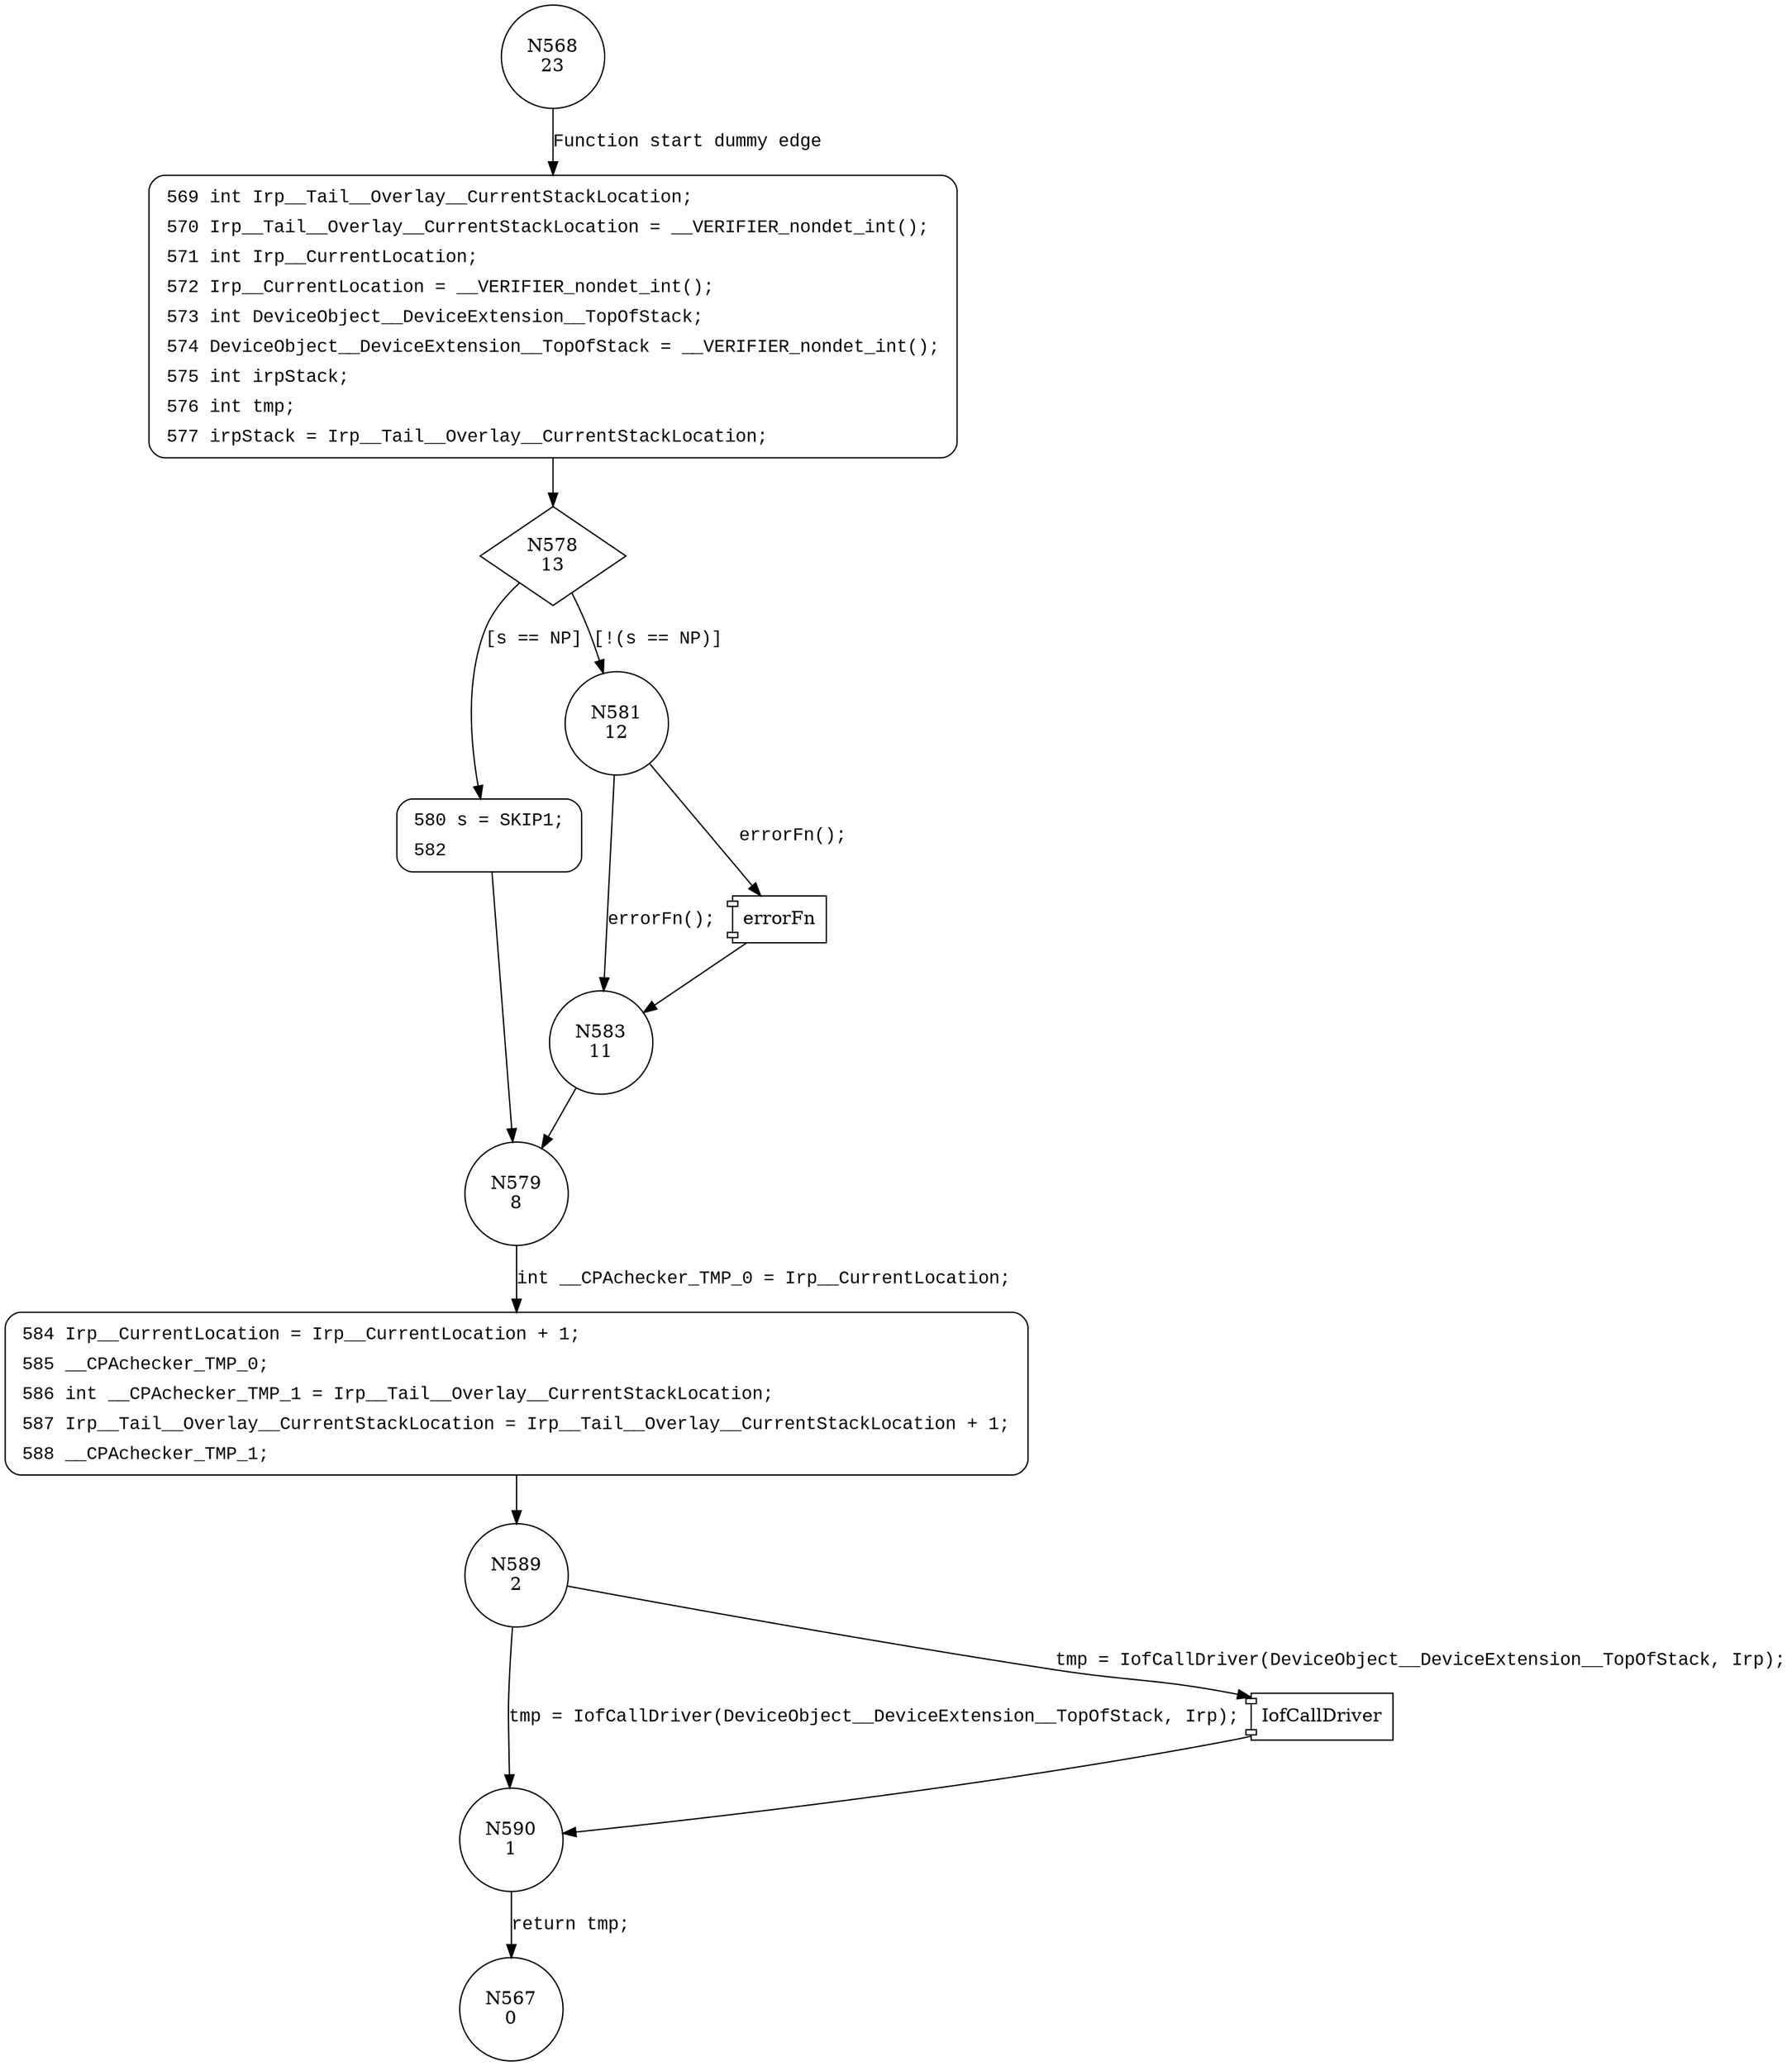 digraph KbFilter_DispatchPassThrough {
568 [shape="circle" label="N568\n23"]
569 [shape="circle" label="N569\n22"]
578 [shape="diamond" label="N578\n13"]
580 [shape="circle" label="N580\n10"]
581 [shape="circle" label="N581\n12"]
583 [shape="circle" label="N583\n11"]
579 [shape="circle" label="N579\n8"]
584 [shape="circle" label="N584\n7"]
589 [shape="circle" label="N589\n2"]
590 [shape="circle" label="N590\n1"]
567 [shape="circle" label="N567\n0"]
569 [style="filled,bold" penwidth="1" fillcolor="white" fontname="Courier New" shape="Mrecord" label=<<table border="0" cellborder="0" cellpadding="3" bgcolor="white"><tr><td align="right">569</td><td align="left">int Irp__Tail__Overlay__CurrentStackLocation;</td></tr><tr><td align="right">570</td><td align="left">Irp__Tail__Overlay__CurrentStackLocation = __VERIFIER_nondet_int();</td></tr><tr><td align="right">571</td><td align="left">int Irp__CurrentLocation;</td></tr><tr><td align="right">572</td><td align="left">Irp__CurrentLocation = __VERIFIER_nondet_int();</td></tr><tr><td align="right">573</td><td align="left">int DeviceObject__DeviceExtension__TopOfStack;</td></tr><tr><td align="right">574</td><td align="left">DeviceObject__DeviceExtension__TopOfStack = __VERIFIER_nondet_int();</td></tr><tr><td align="right">575</td><td align="left">int irpStack;</td></tr><tr><td align="right">576</td><td align="left">int tmp;</td></tr><tr><td align="right">577</td><td align="left">irpStack = Irp__Tail__Overlay__CurrentStackLocation;</td></tr></table>>]
569 -> 578[label=""]
584 [style="filled,bold" penwidth="1" fillcolor="white" fontname="Courier New" shape="Mrecord" label=<<table border="0" cellborder="0" cellpadding="3" bgcolor="white"><tr><td align="right">584</td><td align="left">Irp__CurrentLocation = Irp__CurrentLocation + 1;</td></tr><tr><td align="right">585</td><td align="left">__CPAchecker_TMP_0;</td></tr><tr><td align="right">586</td><td align="left">int __CPAchecker_TMP_1 = Irp__Tail__Overlay__CurrentStackLocation;</td></tr><tr><td align="right">587</td><td align="left">Irp__Tail__Overlay__CurrentStackLocation = Irp__Tail__Overlay__CurrentStackLocation + 1;</td></tr><tr><td align="right">588</td><td align="left">__CPAchecker_TMP_1;</td></tr></table>>]
584 -> 589[label=""]
580 [style="filled,bold" penwidth="1" fillcolor="white" fontname="Courier New" shape="Mrecord" label=<<table border="0" cellborder="0" cellpadding="3" bgcolor="white"><tr><td align="right">580</td><td align="left">s = SKIP1;</td></tr><tr><td align="right">582</td><td align="left"></td></tr></table>>]
580 -> 579[label=""]
568 -> 569 [label="Function start dummy edge" fontname="Courier New"]
578 -> 580 [label="[s == NP]" fontname="Courier New"]
578 -> 581 [label="[!(s == NP)]" fontname="Courier New"]
100024 [shape="component" label="errorFn"]
581 -> 100024 [label="errorFn();" fontname="Courier New"]
100024 -> 583 [label="" fontname="Courier New"]
581 -> 583 [label="errorFn();" fontname="Courier New"]
583 -> 579 [label="" fontname="Courier New"]
579 -> 584 [label="int __CPAchecker_TMP_0 = Irp__CurrentLocation;" fontname="Courier New"]
100025 [shape="component" label="IofCallDriver"]
589 -> 100025 [label="tmp = IofCallDriver(DeviceObject__DeviceExtension__TopOfStack, Irp);" fontname="Courier New"]
100025 -> 590 [label="" fontname="Courier New"]
589 -> 590 [label="tmp = IofCallDriver(DeviceObject__DeviceExtension__TopOfStack, Irp);" fontname="Courier New"]
590 -> 567 [label="return tmp;" fontname="Courier New"]
}